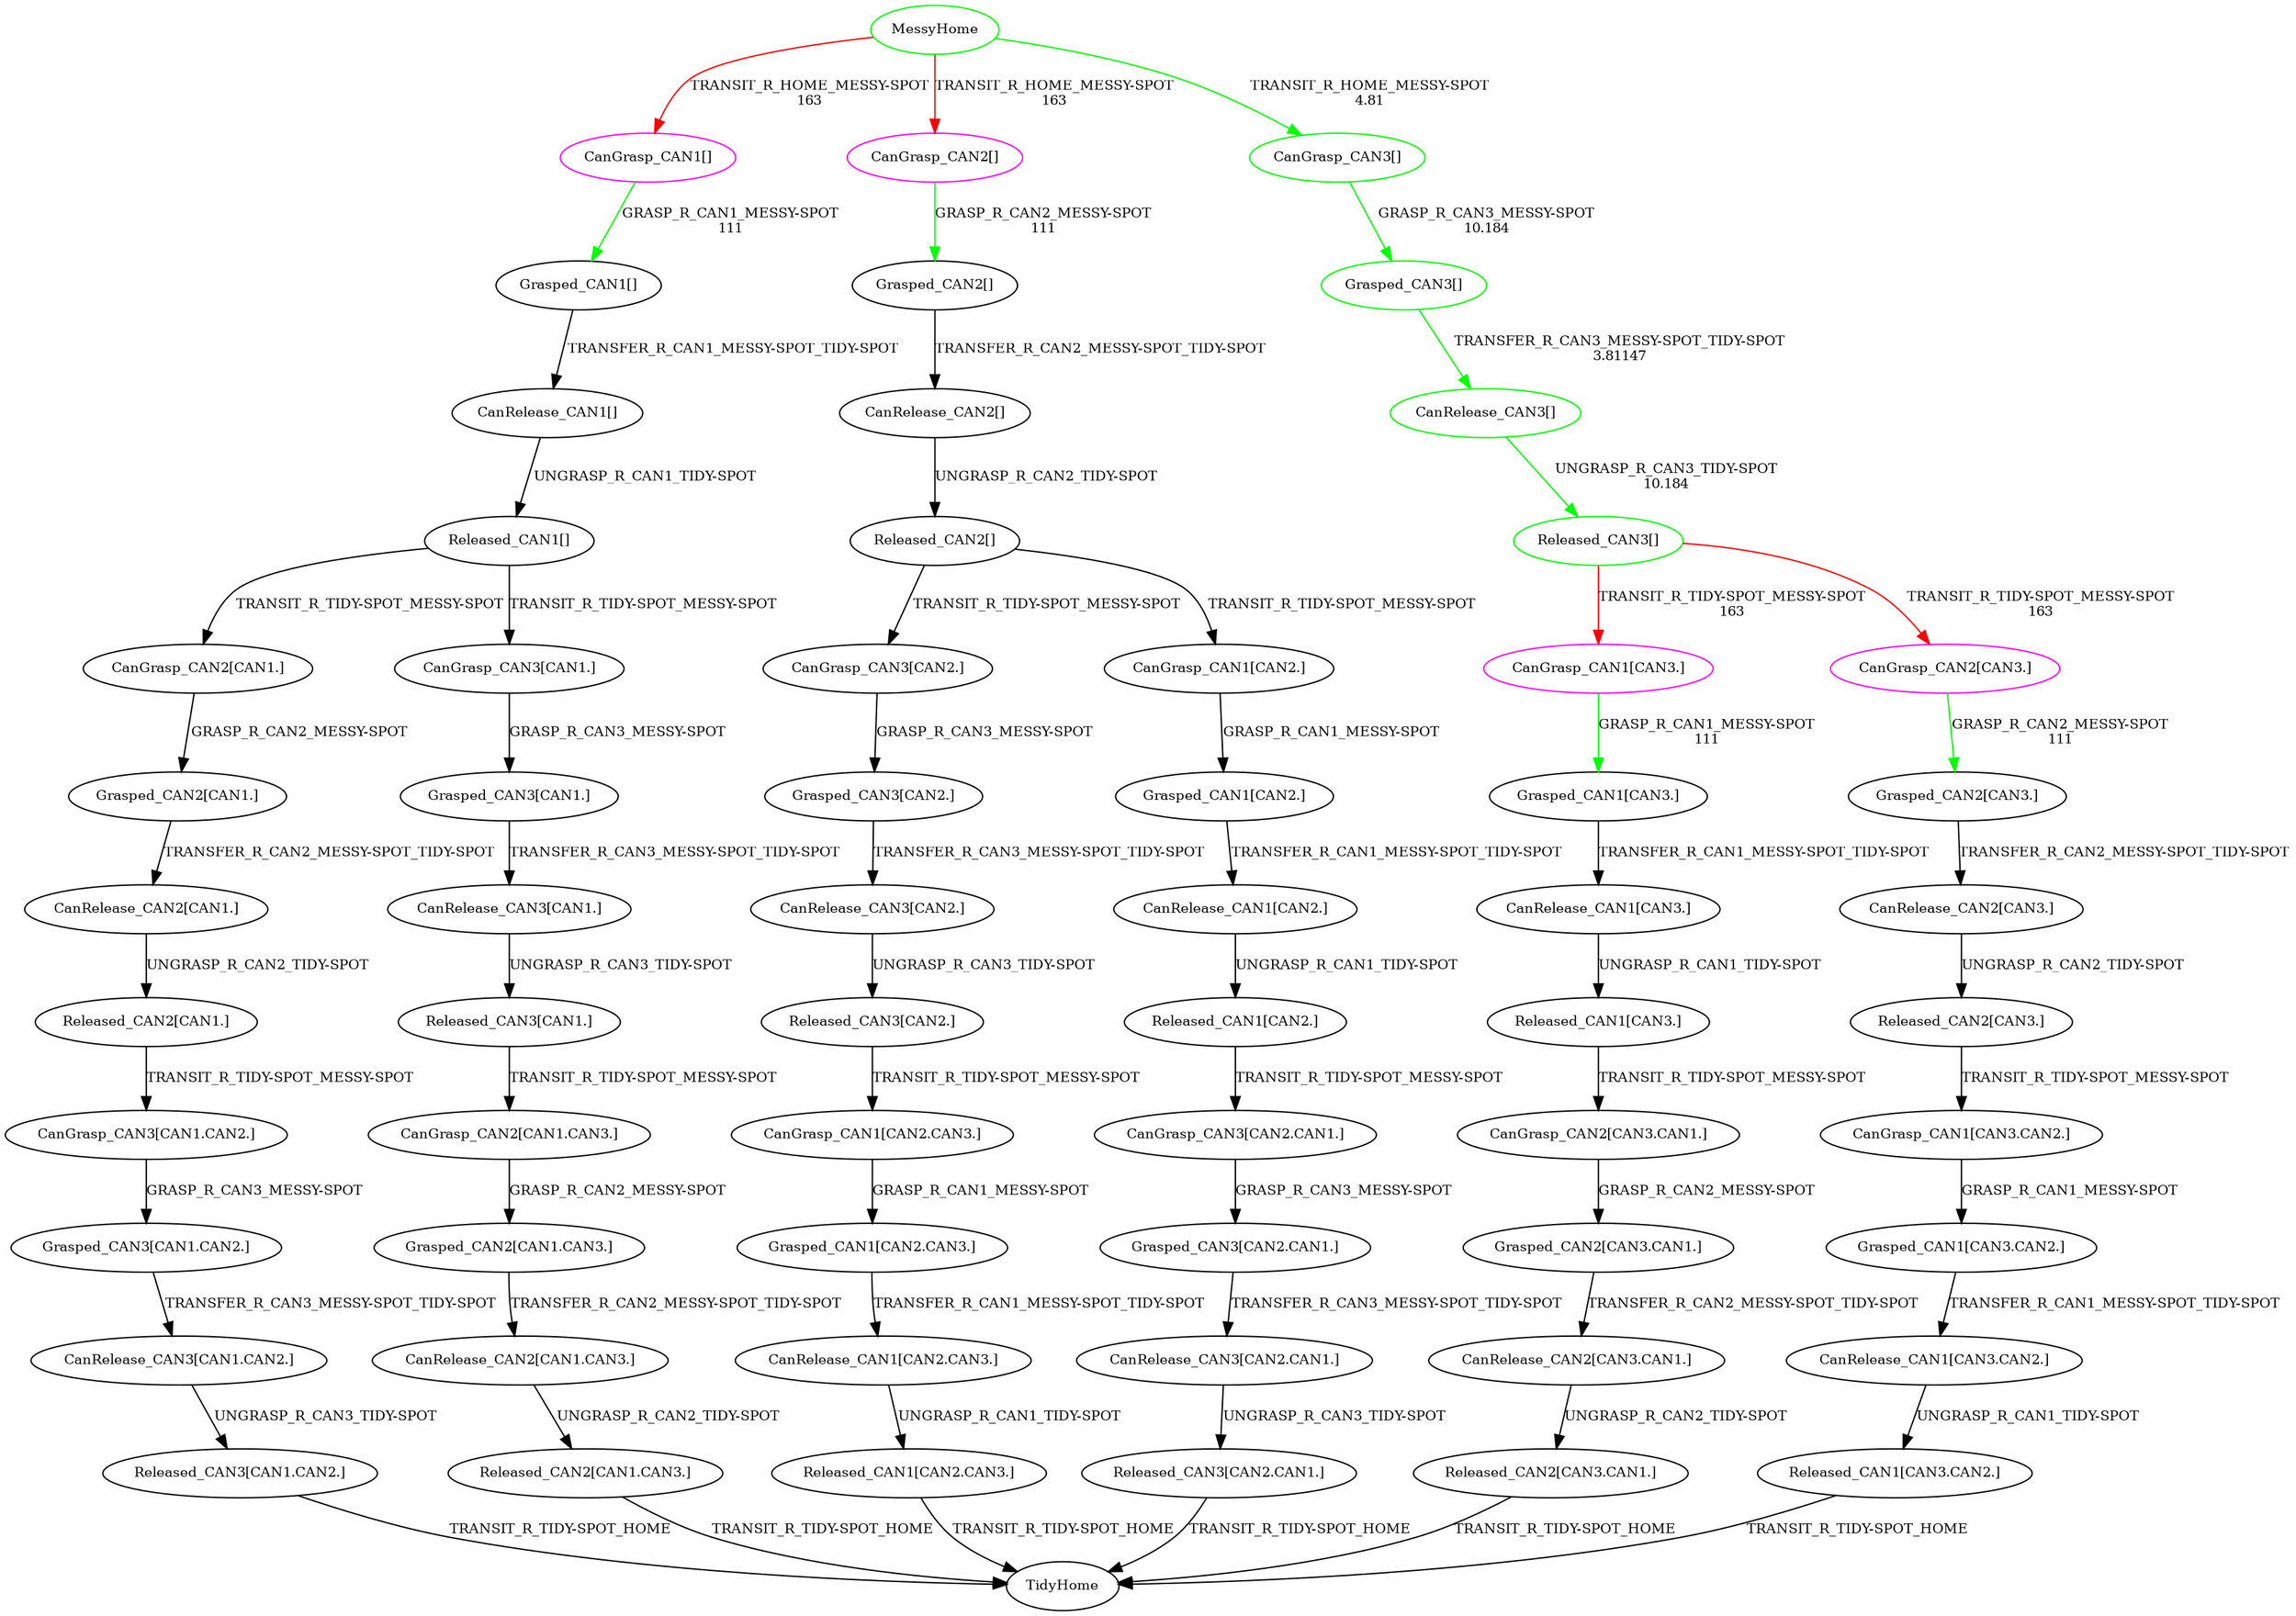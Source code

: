 digraph G {
0[label="MessyHome",fontsize="10",color="green"];
1[label="TidyHome",fontsize="10"];
2[label="CanGrasp_CAN1[]",fontsize="10",color="magenta"];
3[label="Grasped_CAN1[]",fontsize="10"];
4[label="CanRelease_CAN1[]",fontsize="10"];
5[label="Released_CAN1[]",fontsize="10"];
6[label="CanGrasp_CAN2[CAN1.]",fontsize="10"];
7[label="Grasped_CAN2[CAN1.]",fontsize="10"];
8[label="CanRelease_CAN2[CAN1.]",fontsize="10"];
9[label="Released_CAN2[CAN1.]",fontsize="10"];
10[label="CanGrasp_CAN3[CAN1.CAN2.]",fontsize="10"];
11[label="Grasped_CAN3[CAN1.CAN2.]",fontsize="10"];
12[label="CanRelease_CAN3[CAN1.CAN2.]",fontsize="10"];
13[label="Released_CAN3[CAN1.CAN2.]",fontsize="10"];
14[label="CanGrasp_CAN3[CAN1.]",fontsize="10"];
15[label="Grasped_CAN3[CAN1.]",fontsize="10"];
16[label="CanRelease_CAN3[CAN1.]",fontsize="10"];
17[label="Released_CAN3[CAN1.]",fontsize="10"];
18[label="CanGrasp_CAN2[CAN1.CAN3.]",fontsize="10"];
19[label="Grasped_CAN2[CAN1.CAN3.]",fontsize="10"];
20[label="CanRelease_CAN2[CAN1.CAN3.]",fontsize="10"];
21[label="Released_CAN2[CAN1.CAN3.]",fontsize="10"];
22[label="CanGrasp_CAN2[]",fontsize="10",color="magenta"];
23[label="Grasped_CAN2[]",fontsize="10"];
24[label="CanRelease_CAN2[]",fontsize="10"];
25[label="Released_CAN2[]",fontsize="10"];
26[label="CanGrasp_CAN3[CAN2.]",fontsize="10"];
27[label="Grasped_CAN3[CAN2.]",fontsize="10"];
28[label="CanRelease_CAN3[CAN2.]",fontsize="10"];
29[label="Released_CAN3[CAN2.]",fontsize="10"];
30[label="CanGrasp_CAN1[CAN2.CAN3.]",fontsize="10"];
31[label="Grasped_CAN1[CAN2.CAN3.]",fontsize="10"];
32[label="CanRelease_CAN1[CAN2.CAN3.]",fontsize="10"];
33[label="Released_CAN1[CAN2.CAN3.]",fontsize="10"];
34[label="CanGrasp_CAN1[CAN2.]",fontsize="10"];
35[label="Grasped_CAN1[CAN2.]",fontsize="10"];
36[label="CanRelease_CAN1[CAN2.]",fontsize="10"];
37[label="Released_CAN1[CAN2.]",fontsize="10"];
38[label="CanGrasp_CAN3[CAN2.CAN1.]",fontsize="10"];
39[label="Grasped_CAN3[CAN2.CAN1.]",fontsize="10"];
40[label="CanRelease_CAN3[CAN2.CAN1.]",fontsize="10"];
41[label="Released_CAN3[CAN2.CAN1.]",fontsize="10"];
42[label="CanGrasp_CAN3[]",fontsize="10",color="green"];
43[label="Grasped_CAN3[]",fontsize="10",color="green"];
44[label="CanRelease_CAN3[]",fontsize="10",color="green"];
45[label="Released_CAN3[]",fontsize="10",color="green"];
46[label="CanGrasp_CAN1[CAN3.]",fontsize="10",color="magenta"];
47[label="Grasped_CAN1[CAN3.]",fontsize="10"];
48[label="CanRelease_CAN1[CAN3.]",fontsize="10"];
49[label="Released_CAN1[CAN3.]",fontsize="10"];
50[label="CanGrasp_CAN2[CAN3.CAN1.]",fontsize="10"];
51[label="Grasped_CAN2[CAN3.CAN1.]",fontsize="10"];
52[label="CanRelease_CAN2[CAN3.CAN1.]",fontsize="10"];
53[label="Released_CAN2[CAN3.CAN1.]",fontsize="10"];
54[label="CanGrasp_CAN2[CAN3.]",fontsize="10",color="magenta"];
55[label="Grasped_CAN2[CAN3.]",fontsize="10"];
56[label="CanRelease_CAN2[CAN3.]",fontsize="10"];
57[label="Released_CAN2[CAN3.]",fontsize="10"];
58[label="CanGrasp_CAN1[CAN3.CAN2.]",fontsize="10"];
59[label="Grasped_CAN1[CAN3.CAN2.]",fontsize="10"];
60[label="CanRelease_CAN1[CAN3.CAN2.]",fontsize="10"];
61[label="Released_CAN1[CAN3.CAN2.]",fontsize="10"];
0->2 [label="TRANSIT_R_HOME_MESSY-SPOT\n163",fontsize="10",color="red"];
2->3 [label="GRASP_R_CAN1_MESSY-SPOT\n111",fontsize="10",color="green"];
3->4 [label="TRANSFER_R_CAN1_MESSY-SPOT_TIDY-SPOT",fontsize="10"];
4->5 [label="UNGRASP_R_CAN1_TIDY-SPOT",fontsize="10"];
5->6 [label="TRANSIT_R_TIDY-SPOT_MESSY-SPOT",fontsize="10"];
6->7 [label="GRASP_R_CAN2_MESSY-SPOT",fontsize="10"];
7->8 [label="TRANSFER_R_CAN2_MESSY-SPOT_TIDY-SPOT",fontsize="10"];
8->9 [label="UNGRASP_R_CAN2_TIDY-SPOT",fontsize="10"];
9->10 [label="TRANSIT_R_TIDY-SPOT_MESSY-SPOT",fontsize="10"];
10->11 [label="GRASP_R_CAN3_MESSY-SPOT",fontsize="10"];
11->12 [label="TRANSFER_R_CAN3_MESSY-SPOT_TIDY-SPOT",fontsize="10"];
12->13 [label="UNGRASP_R_CAN3_TIDY-SPOT",fontsize="10"];
13->1 [label="TRANSIT_R_TIDY-SPOT_HOME",fontsize="10"];
5->14 [label="TRANSIT_R_TIDY-SPOT_MESSY-SPOT",fontsize="10"];
14->15 [label="GRASP_R_CAN3_MESSY-SPOT",fontsize="10"];
15->16 [label="TRANSFER_R_CAN3_MESSY-SPOT_TIDY-SPOT",fontsize="10"];
16->17 [label="UNGRASP_R_CAN3_TIDY-SPOT",fontsize="10"];
17->18 [label="TRANSIT_R_TIDY-SPOT_MESSY-SPOT",fontsize="10"];
18->19 [label="GRASP_R_CAN2_MESSY-SPOT",fontsize="10"];
19->20 [label="TRANSFER_R_CAN2_MESSY-SPOT_TIDY-SPOT",fontsize="10"];
20->21 [label="UNGRASP_R_CAN2_TIDY-SPOT",fontsize="10"];
21->1 [label="TRANSIT_R_TIDY-SPOT_HOME",fontsize="10"];
0->22 [label="TRANSIT_R_HOME_MESSY-SPOT\n163",fontsize="10",color="red"];
22->23 [label="GRASP_R_CAN2_MESSY-SPOT\n111",fontsize="10",color="green"];
23->24 [label="TRANSFER_R_CAN2_MESSY-SPOT_TIDY-SPOT",fontsize="10"];
24->25 [label="UNGRASP_R_CAN2_TIDY-SPOT",fontsize="10"];
25->26 [label="TRANSIT_R_TIDY-SPOT_MESSY-SPOT",fontsize="10"];
26->27 [label="GRASP_R_CAN3_MESSY-SPOT",fontsize="10"];
27->28 [label="TRANSFER_R_CAN3_MESSY-SPOT_TIDY-SPOT",fontsize="10"];
28->29 [label="UNGRASP_R_CAN3_TIDY-SPOT",fontsize="10"];
29->30 [label="TRANSIT_R_TIDY-SPOT_MESSY-SPOT",fontsize="10"];
30->31 [label="GRASP_R_CAN1_MESSY-SPOT",fontsize="10"];
31->32 [label="TRANSFER_R_CAN1_MESSY-SPOT_TIDY-SPOT",fontsize="10"];
32->33 [label="UNGRASP_R_CAN1_TIDY-SPOT",fontsize="10"];
33->1 [label="TRANSIT_R_TIDY-SPOT_HOME",fontsize="10"];
25->34 [label="TRANSIT_R_TIDY-SPOT_MESSY-SPOT",fontsize="10"];
34->35 [label="GRASP_R_CAN1_MESSY-SPOT",fontsize="10"];
35->36 [label="TRANSFER_R_CAN1_MESSY-SPOT_TIDY-SPOT",fontsize="10"];
36->37 [label="UNGRASP_R_CAN1_TIDY-SPOT",fontsize="10"];
37->38 [label="TRANSIT_R_TIDY-SPOT_MESSY-SPOT",fontsize="10"];
38->39 [label="GRASP_R_CAN3_MESSY-SPOT",fontsize="10"];
39->40 [label="TRANSFER_R_CAN3_MESSY-SPOT_TIDY-SPOT",fontsize="10"];
40->41 [label="UNGRASP_R_CAN3_TIDY-SPOT",fontsize="10"];
41->1 [label="TRANSIT_R_TIDY-SPOT_HOME",fontsize="10"];
0->42 [label="TRANSIT_R_HOME_MESSY-SPOT\n4.81",fontsize="10",color="green"];
42->43 [label="GRASP_R_CAN3_MESSY-SPOT\n10.184",fontsize="10",color="green"];
43->44 [label="TRANSFER_R_CAN3_MESSY-SPOT_TIDY-SPOT\n3.81147",fontsize="10",color="green"];
44->45 [label="UNGRASP_R_CAN3_TIDY-SPOT\n10.184",fontsize="10",color="green"];
45->46 [label="TRANSIT_R_TIDY-SPOT_MESSY-SPOT\n163",fontsize="10",color="red"];
46->47 [label="GRASP_R_CAN1_MESSY-SPOT\n111",fontsize="10",color="green"];
47->48 [label="TRANSFER_R_CAN1_MESSY-SPOT_TIDY-SPOT",fontsize="10"];
48->49 [label="UNGRASP_R_CAN1_TIDY-SPOT",fontsize="10"];
49->50 [label="TRANSIT_R_TIDY-SPOT_MESSY-SPOT",fontsize="10"];
50->51 [label="GRASP_R_CAN2_MESSY-SPOT",fontsize="10"];
51->52 [label="TRANSFER_R_CAN2_MESSY-SPOT_TIDY-SPOT",fontsize="10"];
52->53 [label="UNGRASP_R_CAN2_TIDY-SPOT",fontsize="10"];
53->1 [label="TRANSIT_R_TIDY-SPOT_HOME",fontsize="10"];
45->54 [label="TRANSIT_R_TIDY-SPOT_MESSY-SPOT\n163",fontsize="10",color="red"];
54->55 [label="GRASP_R_CAN2_MESSY-SPOT\n111",fontsize="10",color="green"];
55->56 [label="TRANSFER_R_CAN2_MESSY-SPOT_TIDY-SPOT",fontsize="10"];
56->57 [label="UNGRASP_R_CAN2_TIDY-SPOT",fontsize="10"];
57->58 [label="TRANSIT_R_TIDY-SPOT_MESSY-SPOT",fontsize="10"];
58->59 [label="GRASP_R_CAN1_MESSY-SPOT",fontsize="10"];
59->60 [label="TRANSFER_R_CAN1_MESSY-SPOT_TIDY-SPOT",fontsize="10"];
60->61 [label="UNGRASP_R_CAN1_TIDY-SPOT",fontsize="10"];
61->1 [label="TRANSIT_R_TIDY-SPOT_HOME",fontsize="10"];
}
